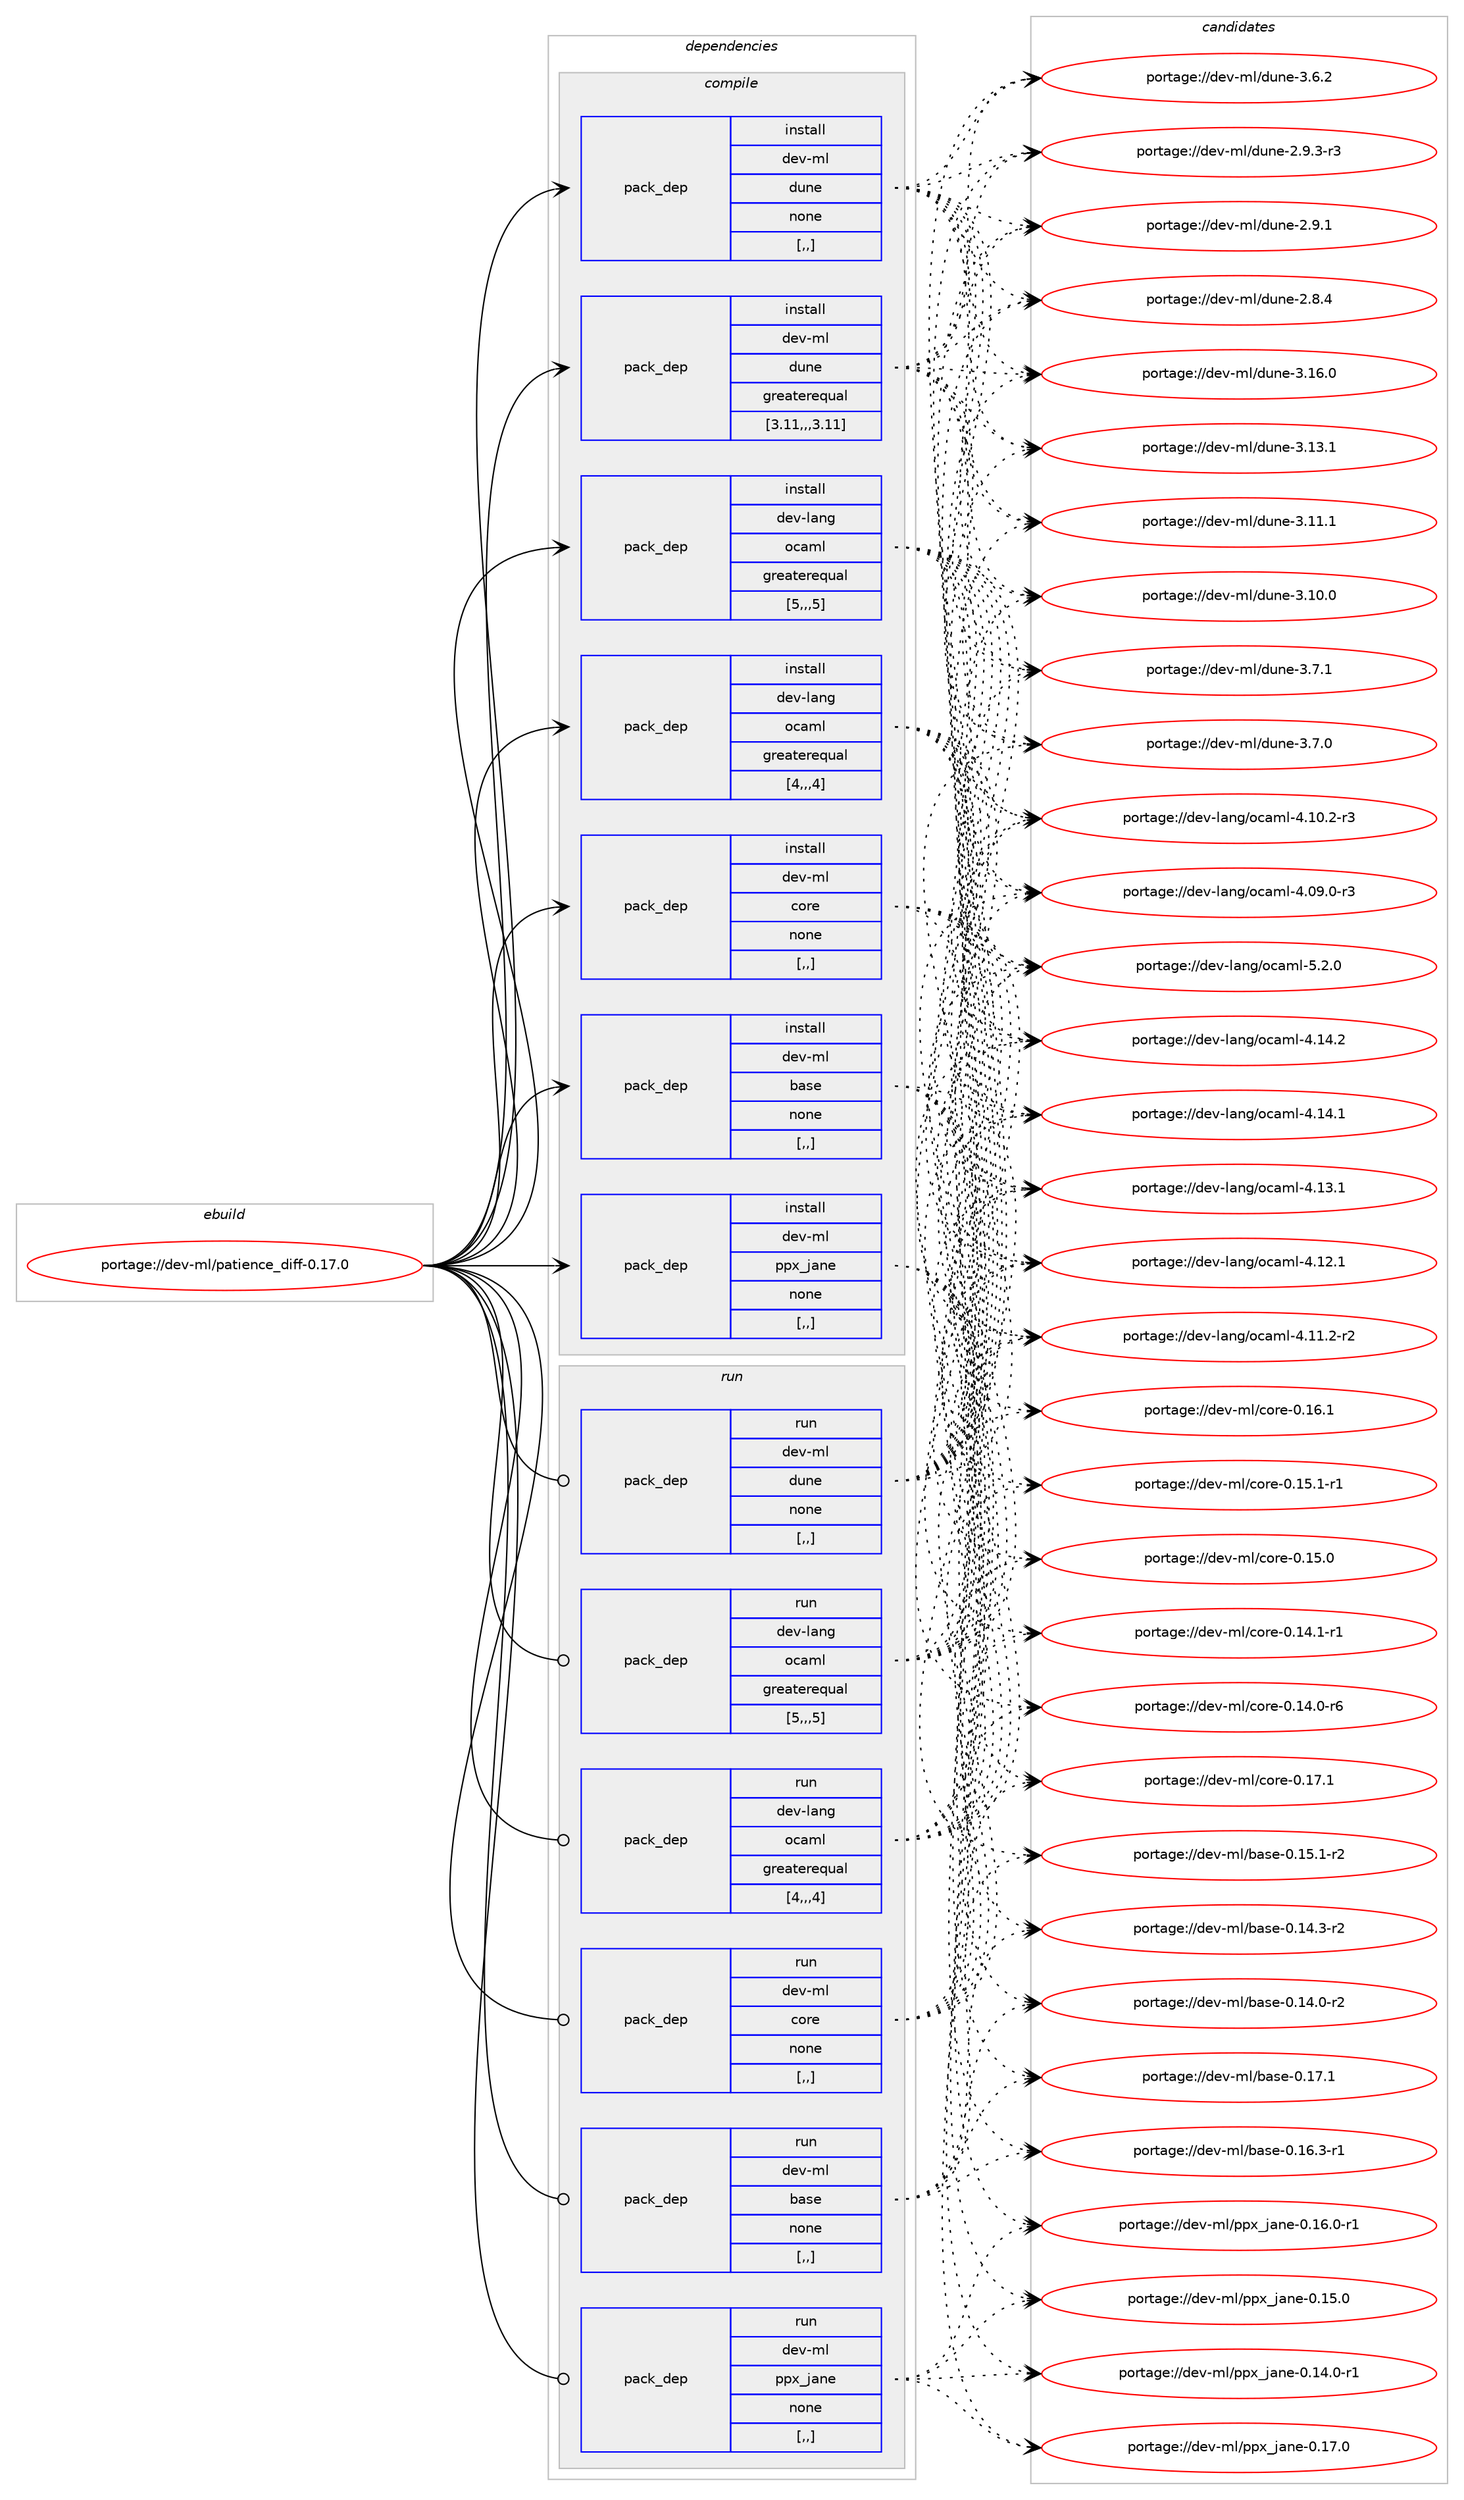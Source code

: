 digraph prolog {

# *************
# Graph options
# *************

newrank=true;
concentrate=true;
compound=true;
graph [rankdir=LR,fontname=Helvetica,fontsize=10,ranksep=1.5];#, ranksep=2.5, nodesep=0.2];
edge  [arrowhead=vee];
node  [fontname=Helvetica,fontsize=10];

# **********
# The ebuild
# **********

subgraph cluster_leftcol {
color=gray;
label=<<i>ebuild</i>>;
id [label="portage://dev-ml/patience_diff-0.17.0", color=red, width=4, href="../dev-ml/patience_diff-0.17.0.svg"];
}

# ****************
# The dependencies
# ****************

subgraph cluster_midcol {
color=gray;
label=<<i>dependencies</i>>;
subgraph cluster_compile {
fillcolor="#eeeeee";
style=filled;
label=<<i>compile</i>>;
subgraph pack90749 {
dependency121650 [label=<<TABLE BORDER="0" CELLBORDER="1" CELLSPACING="0" CELLPADDING="4" WIDTH="220"><TR><TD ROWSPAN="6" CELLPADDING="30">pack_dep</TD></TR><TR><TD WIDTH="110">install</TD></TR><TR><TD>dev-lang</TD></TR><TR><TD>ocaml</TD></TR><TR><TD>greaterequal</TD></TR><TR><TD>[4,,,4]</TD></TR></TABLE>>, shape=none, color=blue];
}
id:e -> dependency121650:w [weight=20,style="solid",arrowhead="vee"];
subgraph pack90750 {
dependency121651 [label=<<TABLE BORDER="0" CELLBORDER="1" CELLSPACING="0" CELLPADDING="4" WIDTH="220"><TR><TD ROWSPAN="6" CELLPADDING="30">pack_dep</TD></TR><TR><TD WIDTH="110">install</TD></TR><TR><TD>dev-lang</TD></TR><TR><TD>ocaml</TD></TR><TR><TD>greaterequal</TD></TR><TR><TD>[5,,,5]</TD></TR></TABLE>>, shape=none, color=blue];
}
id:e -> dependency121651:w [weight=20,style="solid",arrowhead="vee"];
subgraph pack90751 {
dependency121652 [label=<<TABLE BORDER="0" CELLBORDER="1" CELLSPACING="0" CELLPADDING="4" WIDTH="220"><TR><TD ROWSPAN="6" CELLPADDING="30">pack_dep</TD></TR><TR><TD WIDTH="110">install</TD></TR><TR><TD>dev-ml</TD></TR><TR><TD>base</TD></TR><TR><TD>none</TD></TR><TR><TD>[,,]</TD></TR></TABLE>>, shape=none, color=blue];
}
id:e -> dependency121652:w [weight=20,style="solid",arrowhead="vee"];
subgraph pack90752 {
dependency121653 [label=<<TABLE BORDER="0" CELLBORDER="1" CELLSPACING="0" CELLPADDING="4" WIDTH="220"><TR><TD ROWSPAN="6" CELLPADDING="30">pack_dep</TD></TR><TR><TD WIDTH="110">install</TD></TR><TR><TD>dev-ml</TD></TR><TR><TD>core</TD></TR><TR><TD>none</TD></TR><TR><TD>[,,]</TD></TR></TABLE>>, shape=none, color=blue];
}
id:e -> dependency121653:w [weight=20,style="solid",arrowhead="vee"];
subgraph pack90753 {
dependency121654 [label=<<TABLE BORDER="0" CELLBORDER="1" CELLSPACING="0" CELLPADDING="4" WIDTH="220"><TR><TD ROWSPAN="6" CELLPADDING="30">pack_dep</TD></TR><TR><TD WIDTH="110">install</TD></TR><TR><TD>dev-ml</TD></TR><TR><TD>dune</TD></TR><TR><TD>greaterequal</TD></TR><TR><TD>[3.11,,,3.11]</TD></TR></TABLE>>, shape=none, color=blue];
}
id:e -> dependency121654:w [weight=20,style="solid",arrowhead="vee"];
subgraph pack90754 {
dependency121655 [label=<<TABLE BORDER="0" CELLBORDER="1" CELLSPACING="0" CELLPADDING="4" WIDTH="220"><TR><TD ROWSPAN="6" CELLPADDING="30">pack_dep</TD></TR><TR><TD WIDTH="110">install</TD></TR><TR><TD>dev-ml</TD></TR><TR><TD>dune</TD></TR><TR><TD>none</TD></TR><TR><TD>[,,]</TD></TR></TABLE>>, shape=none, color=blue];
}
id:e -> dependency121655:w [weight=20,style="solid",arrowhead="vee"];
subgraph pack90755 {
dependency121656 [label=<<TABLE BORDER="0" CELLBORDER="1" CELLSPACING="0" CELLPADDING="4" WIDTH="220"><TR><TD ROWSPAN="6" CELLPADDING="30">pack_dep</TD></TR><TR><TD WIDTH="110">install</TD></TR><TR><TD>dev-ml</TD></TR><TR><TD>ppx_jane</TD></TR><TR><TD>none</TD></TR><TR><TD>[,,]</TD></TR></TABLE>>, shape=none, color=blue];
}
id:e -> dependency121656:w [weight=20,style="solid",arrowhead="vee"];
}
subgraph cluster_compileandrun {
fillcolor="#eeeeee";
style=filled;
label=<<i>compile and run</i>>;
}
subgraph cluster_run {
fillcolor="#eeeeee";
style=filled;
label=<<i>run</i>>;
subgraph pack90756 {
dependency121657 [label=<<TABLE BORDER="0" CELLBORDER="1" CELLSPACING="0" CELLPADDING="4" WIDTH="220"><TR><TD ROWSPAN="6" CELLPADDING="30">pack_dep</TD></TR><TR><TD WIDTH="110">run</TD></TR><TR><TD>dev-lang</TD></TR><TR><TD>ocaml</TD></TR><TR><TD>greaterequal</TD></TR><TR><TD>[4,,,4]</TD></TR></TABLE>>, shape=none, color=blue];
}
id:e -> dependency121657:w [weight=20,style="solid",arrowhead="odot"];
subgraph pack90757 {
dependency121658 [label=<<TABLE BORDER="0" CELLBORDER="1" CELLSPACING="0" CELLPADDING="4" WIDTH="220"><TR><TD ROWSPAN="6" CELLPADDING="30">pack_dep</TD></TR><TR><TD WIDTH="110">run</TD></TR><TR><TD>dev-lang</TD></TR><TR><TD>ocaml</TD></TR><TR><TD>greaterequal</TD></TR><TR><TD>[5,,,5]</TD></TR></TABLE>>, shape=none, color=blue];
}
id:e -> dependency121658:w [weight=20,style="solid",arrowhead="odot"];
subgraph pack90758 {
dependency121659 [label=<<TABLE BORDER="0" CELLBORDER="1" CELLSPACING="0" CELLPADDING="4" WIDTH="220"><TR><TD ROWSPAN="6" CELLPADDING="30">pack_dep</TD></TR><TR><TD WIDTH="110">run</TD></TR><TR><TD>dev-ml</TD></TR><TR><TD>base</TD></TR><TR><TD>none</TD></TR><TR><TD>[,,]</TD></TR></TABLE>>, shape=none, color=blue];
}
id:e -> dependency121659:w [weight=20,style="solid",arrowhead="odot"];
subgraph pack90759 {
dependency121660 [label=<<TABLE BORDER="0" CELLBORDER="1" CELLSPACING="0" CELLPADDING="4" WIDTH="220"><TR><TD ROWSPAN="6" CELLPADDING="30">pack_dep</TD></TR><TR><TD WIDTH="110">run</TD></TR><TR><TD>dev-ml</TD></TR><TR><TD>core</TD></TR><TR><TD>none</TD></TR><TR><TD>[,,]</TD></TR></TABLE>>, shape=none, color=blue];
}
id:e -> dependency121660:w [weight=20,style="solid",arrowhead="odot"];
subgraph pack90760 {
dependency121661 [label=<<TABLE BORDER="0" CELLBORDER="1" CELLSPACING="0" CELLPADDING="4" WIDTH="220"><TR><TD ROWSPAN="6" CELLPADDING="30">pack_dep</TD></TR><TR><TD WIDTH="110">run</TD></TR><TR><TD>dev-ml</TD></TR><TR><TD>dune</TD></TR><TR><TD>none</TD></TR><TR><TD>[,,]</TD></TR></TABLE>>, shape=none, color=blue];
}
id:e -> dependency121661:w [weight=20,style="solid",arrowhead="odot"];
subgraph pack90761 {
dependency121662 [label=<<TABLE BORDER="0" CELLBORDER="1" CELLSPACING="0" CELLPADDING="4" WIDTH="220"><TR><TD ROWSPAN="6" CELLPADDING="30">pack_dep</TD></TR><TR><TD WIDTH="110">run</TD></TR><TR><TD>dev-ml</TD></TR><TR><TD>ppx_jane</TD></TR><TR><TD>none</TD></TR><TR><TD>[,,]</TD></TR></TABLE>>, shape=none, color=blue];
}
id:e -> dependency121662:w [weight=20,style="solid",arrowhead="odot"];
}
}

# **************
# The candidates
# **************

subgraph cluster_choices {
rank=same;
color=gray;
label=<<i>candidates</i>>;

subgraph choice90749 {
color=black;
nodesep=1;
choice1001011184510897110103471119997109108455346504648 [label="portage://dev-lang/ocaml-5.2.0", color=red, width=4,href="../dev-lang/ocaml-5.2.0.svg"];
choice100101118451089711010347111999710910845524649524650 [label="portage://dev-lang/ocaml-4.14.2", color=red, width=4,href="../dev-lang/ocaml-4.14.2.svg"];
choice100101118451089711010347111999710910845524649524649 [label="portage://dev-lang/ocaml-4.14.1", color=red, width=4,href="../dev-lang/ocaml-4.14.1.svg"];
choice100101118451089711010347111999710910845524649514649 [label="portage://dev-lang/ocaml-4.13.1", color=red, width=4,href="../dev-lang/ocaml-4.13.1.svg"];
choice100101118451089711010347111999710910845524649504649 [label="portage://dev-lang/ocaml-4.12.1", color=red, width=4,href="../dev-lang/ocaml-4.12.1.svg"];
choice1001011184510897110103471119997109108455246494946504511450 [label="portage://dev-lang/ocaml-4.11.2-r2", color=red, width=4,href="../dev-lang/ocaml-4.11.2-r2.svg"];
choice1001011184510897110103471119997109108455246494846504511451 [label="portage://dev-lang/ocaml-4.10.2-r3", color=red, width=4,href="../dev-lang/ocaml-4.10.2-r3.svg"];
choice1001011184510897110103471119997109108455246485746484511451 [label="portage://dev-lang/ocaml-4.09.0-r3", color=red, width=4,href="../dev-lang/ocaml-4.09.0-r3.svg"];
dependency121650:e -> choice1001011184510897110103471119997109108455346504648:w [style=dotted,weight="100"];
dependency121650:e -> choice100101118451089711010347111999710910845524649524650:w [style=dotted,weight="100"];
dependency121650:e -> choice100101118451089711010347111999710910845524649524649:w [style=dotted,weight="100"];
dependency121650:e -> choice100101118451089711010347111999710910845524649514649:w [style=dotted,weight="100"];
dependency121650:e -> choice100101118451089711010347111999710910845524649504649:w [style=dotted,weight="100"];
dependency121650:e -> choice1001011184510897110103471119997109108455246494946504511450:w [style=dotted,weight="100"];
dependency121650:e -> choice1001011184510897110103471119997109108455246494846504511451:w [style=dotted,weight="100"];
dependency121650:e -> choice1001011184510897110103471119997109108455246485746484511451:w [style=dotted,weight="100"];
}
subgraph choice90750 {
color=black;
nodesep=1;
choice1001011184510897110103471119997109108455346504648 [label="portage://dev-lang/ocaml-5.2.0", color=red, width=4,href="../dev-lang/ocaml-5.2.0.svg"];
choice100101118451089711010347111999710910845524649524650 [label="portage://dev-lang/ocaml-4.14.2", color=red, width=4,href="../dev-lang/ocaml-4.14.2.svg"];
choice100101118451089711010347111999710910845524649524649 [label="portage://dev-lang/ocaml-4.14.1", color=red, width=4,href="../dev-lang/ocaml-4.14.1.svg"];
choice100101118451089711010347111999710910845524649514649 [label="portage://dev-lang/ocaml-4.13.1", color=red, width=4,href="../dev-lang/ocaml-4.13.1.svg"];
choice100101118451089711010347111999710910845524649504649 [label="portage://dev-lang/ocaml-4.12.1", color=red, width=4,href="../dev-lang/ocaml-4.12.1.svg"];
choice1001011184510897110103471119997109108455246494946504511450 [label="portage://dev-lang/ocaml-4.11.2-r2", color=red, width=4,href="../dev-lang/ocaml-4.11.2-r2.svg"];
choice1001011184510897110103471119997109108455246494846504511451 [label="portage://dev-lang/ocaml-4.10.2-r3", color=red, width=4,href="../dev-lang/ocaml-4.10.2-r3.svg"];
choice1001011184510897110103471119997109108455246485746484511451 [label="portage://dev-lang/ocaml-4.09.0-r3", color=red, width=4,href="../dev-lang/ocaml-4.09.0-r3.svg"];
dependency121651:e -> choice1001011184510897110103471119997109108455346504648:w [style=dotted,weight="100"];
dependency121651:e -> choice100101118451089711010347111999710910845524649524650:w [style=dotted,weight="100"];
dependency121651:e -> choice100101118451089711010347111999710910845524649524649:w [style=dotted,weight="100"];
dependency121651:e -> choice100101118451089711010347111999710910845524649514649:w [style=dotted,weight="100"];
dependency121651:e -> choice100101118451089711010347111999710910845524649504649:w [style=dotted,weight="100"];
dependency121651:e -> choice1001011184510897110103471119997109108455246494946504511450:w [style=dotted,weight="100"];
dependency121651:e -> choice1001011184510897110103471119997109108455246494846504511451:w [style=dotted,weight="100"];
dependency121651:e -> choice1001011184510897110103471119997109108455246485746484511451:w [style=dotted,weight="100"];
}
subgraph choice90751 {
color=black;
nodesep=1;
choice1001011184510910847989711510145484649554649 [label="portage://dev-ml/base-0.17.1", color=red, width=4,href="../dev-ml/base-0.17.1.svg"];
choice10010111845109108479897115101454846495446514511449 [label="portage://dev-ml/base-0.16.3-r1", color=red, width=4,href="../dev-ml/base-0.16.3-r1.svg"];
choice10010111845109108479897115101454846495346494511450 [label="portage://dev-ml/base-0.15.1-r2", color=red, width=4,href="../dev-ml/base-0.15.1-r2.svg"];
choice10010111845109108479897115101454846495246514511450 [label="portage://dev-ml/base-0.14.3-r2", color=red, width=4,href="../dev-ml/base-0.14.3-r2.svg"];
choice10010111845109108479897115101454846495246484511450 [label="portage://dev-ml/base-0.14.0-r2", color=red, width=4,href="../dev-ml/base-0.14.0-r2.svg"];
dependency121652:e -> choice1001011184510910847989711510145484649554649:w [style=dotted,weight="100"];
dependency121652:e -> choice10010111845109108479897115101454846495446514511449:w [style=dotted,weight="100"];
dependency121652:e -> choice10010111845109108479897115101454846495346494511450:w [style=dotted,weight="100"];
dependency121652:e -> choice10010111845109108479897115101454846495246514511450:w [style=dotted,weight="100"];
dependency121652:e -> choice10010111845109108479897115101454846495246484511450:w [style=dotted,weight="100"];
}
subgraph choice90752 {
color=black;
nodesep=1;
choice10010111845109108479911111410145484649554649 [label="portage://dev-ml/core-0.17.1", color=red, width=4,href="../dev-ml/core-0.17.1.svg"];
choice10010111845109108479911111410145484649544649 [label="portage://dev-ml/core-0.16.1", color=red, width=4,href="../dev-ml/core-0.16.1.svg"];
choice100101118451091084799111114101454846495346494511449 [label="portage://dev-ml/core-0.15.1-r1", color=red, width=4,href="../dev-ml/core-0.15.1-r1.svg"];
choice10010111845109108479911111410145484649534648 [label="portage://dev-ml/core-0.15.0", color=red, width=4,href="../dev-ml/core-0.15.0.svg"];
choice100101118451091084799111114101454846495246494511449 [label="portage://dev-ml/core-0.14.1-r1", color=red, width=4,href="../dev-ml/core-0.14.1-r1.svg"];
choice100101118451091084799111114101454846495246484511454 [label="portage://dev-ml/core-0.14.0-r6", color=red, width=4,href="../dev-ml/core-0.14.0-r6.svg"];
dependency121653:e -> choice10010111845109108479911111410145484649554649:w [style=dotted,weight="100"];
dependency121653:e -> choice10010111845109108479911111410145484649544649:w [style=dotted,weight="100"];
dependency121653:e -> choice100101118451091084799111114101454846495346494511449:w [style=dotted,weight="100"];
dependency121653:e -> choice10010111845109108479911111410145484649534648:w [style=dotted,weight="100"];
dependency121653:e -> choice100101118451091084799111114101454846495246494511449:w [style=dotted,weight="100"];
dependency121653:e -> choice100101118451091084799111114101454846495246484511454:w [style=dotted,weight="100"];
}
subgraph choice90753 {
color=black;
nodesep=1;
choice100101118451091084710011711010145514649544648 [label="portage://dev-ml/dune-3.16.0", color=red, width=4,href="../dev-ml/dune-3.16.0.svg"];
choice100101118451091084710011711010145514649514649 [label="portage://dev-ml/dune-3.13.1", color=red, width=4,href="../dev-ml/dune-3.13.1.svg"];
choice100101118451091084710011711010145514649494649 [label="portage://dev-ml/dune-3.11.1", color=red, width=4,href="../dev-ml/dune-3.11.1.svg"];
choice100101118451091084710011711010145514649484648 [label="portage://dev-ml/dune-3.10.0", color=red, width=4,href="../dev-ml/dune-3.10.0.svg"];
choice1001011184510910847100117110101455146554649 [label="portage://dev-ml/dune-3.7.1", color=red, width=4,href="../dev-ml/dune-3.7.1.svg"];
choice1001011184510910847100117110101455146554648 [label="portage://dev-ml/dune-3.7.0", color=red, width=4,href="../dev-ml/dune-3.7.0.svg"];
choice1001011184510910847100117110101455146544650 [label="portage://dev-ml/dune-3.6.2", color=red, width=4,href="../dev-ml/dune-3.6.2.svg"];
choice10010111845109108471001171101014550465746514511451 [label="portage://dev-ml/dune-2.9.3-r3", color=red, width=4,href="../dev-ml/dune-2.9.3-r3.svg"];
choice1001011184510910847100117110101455046574649 [label="portage://dev-ml/dune-2.9.1", color=red, width=4,href="../dev-ml/dune-2.9.1.svg"];
choice1001011184510910847100117110101455046564652 [label="portage://dev-ml/dune-2.8.4", color=red, width=4,href="../dev-ml/dune-2.8.4.svg"];
dependency121654:e -> choice100101118451091084710011711010145514649544648:w [style=dotted,weight="100"];
dependency121654:e -> choice100101118451091084710011711010145514649514649:w [style=dotted,weight="100"];
dependency121654:e -> choice100101118451091084710011711010145514649494649:w [style=dotted,weight="100"];
dependency121654:e -> choice100101118451091084710011711010145514649484648:w [style=dotted,weight="100"];
dependency121654:e -> choice1001011184510910847100117110101455146554649:w [style=dotted,weight="100"];
dependency121654:e -> choice1001011184510910847100117110101455146554648:w [style=dotted,weight="100"];
dependency121654:e -> choice1001011184510910847100117110101455146544650:w [style=dotted,weight="100"];
dependency121654:e -> choice10010111845109108471001171101014550465746514511451:w [style=dotted,weight="100"];
dependency121654:e -> choice1001011184510910847100117110101455046574649:w [style=dotted,weight="100"];
dependency121654:e -> choice1001011184510910847100117110101455046564652:w [style=dotted,weight="100"];
}
subgraph choice90754 {
color=black;
nodesep=1;
choice100101118451091084710011711010145514649544648 [label="portage://dev-ml/dune-3.16.0", color=red, width=4,href="../dev-ml/dune-3.16.0.svg"];
choice100101118451091084710011711010145514649514649 [label="portage://dev-ml/dune-3.13.1", color=red, width=4,href="../dev-ml/dune-3.13.1.svg"];
choice100101118451091084710011711010145514649494649 [label="portage://dev-ml/dune-3.11.1", color=red, width=4,href="../dev-ml/dune-3.11.1.svg"];
choice100101118451091084710011711010145514649484648 [label="portage://dev-ml/dune-3.10.0", color=red, width=4,href="../dev-ml/dune-3.10.0.svg"];
choice1001011184510910847100117110101455146554649 [label="portage://dev-ml/dune-3.7.1", color=red, width=4,href="../dev-ml/dune-3.7.1.svg"];
choice1001011184510910847100117110101455146554648 [label="portage://dev-ml/dune-3.7.0", color=red, width=4,href="../dev-ml/dune-3.7.0.svg"];
choice1001011184510910847100117110101455146544650 [label="portage://dev-ml/dune-3.6.2", color=red, width=4,href="../dev-ml/dune-3.6.2.svg"];
choice10010111845109108471001171101014550465746514511451 [label="portage://dev-ml/dune-2.9.3-r3", color=red, width=4,href="../dev-ml/dune-2.9.3-r3.svg"];
choice1001011184510910847100117110101455046574649 [label="portage://dev-ml/dune-2.9.1", color=red, width=4,href="../dev-ml/dune-2.9.1.svg"];
choice1001011184510910847100117110101455046564652 [label="portage://dev-ml/dune-2.8.4", color=red, width=4,href="../dev-ml/dune-2.8.4.svg"];
dependency121655:e -> choice100101118451091084710011711010145514649544648:w [style=dotted,weight="100"];
dependency121655:e -> choice100101118451091084710011711010145514649514649:w [style=dotted,weight="100"];
dependency121655:e -> choice100101118451091084710011711010145514649494649:w [style=dotted,weight="100"];
dependency121655:e -> choice100101118451091084710011711010145514649484648:w [style=dotted,weight="100"];
dependency121655:e -> choice1001011184510910847100117110101455146554649:w [style=dotted,weight="100"];
dependency121655:e -> choice1001011184510910847100117110101455146554648:w [style=dotted,weight="100"];
dependency121655:e -> choice1001011184510910847100117110101455146544650:w [style=dotted,weight="100"];
dependency121655:e -> choice10010111845109108471001171101014550465746514511451:w [style=dotted,weight="100"];
dependency121655:e -> choice1001011184510910847100117110101455046574649:w [style=dotted,weight="100"];
dependency121655:e -> choice1001011184510910847100117110101455046564652:w [style=dotted,weight="100"];
}
subgraph choice90755 {
color=black;
nodesep=1;
choice1001011184510910847112112120951069711010145484649554648 [label="portage://dev-ml/ppx_jane-0.17.0", color=red, width=4,href="../dev-ml/ppx_jane-0.17.0.svg"];
choice10010111845109108471121121209510697110101454846495446484511449 [label="portage://dev-ml/ppx_jane-0.16.0-r1", color=red, width=4,href="../dev-ml/ppx_jane-0.16.0-r1.svg"];
choice1001011184510910847112112120951069711010145484649534648 [label="portage://dev-ml/ppx_jane-0.15.0", color=red, width=4,href="../dev-ml/ppx_jane-0.15.0.svg"];
choice10010111845109108471121121209510697110101454846495246484511449 [label="portage://dev-ml/ppx_jane-0.14.0-r1", color=red, width=4,href="../dev-ml/ppx_jane-0.14.0-r1.svg"];
dependency121656:e -> choice1001011184510910847112112120951069711010145484649554648:w [style=dotted,weight="100"];
dependency121656:e -> choice10010111845109108471121121209510697110101454846495446484511449:w [style=dotted,weight="100"];
dependency121656:e -> choice1001011184510910847112112120951069711010145484649534648:w [style=dotted,weight="100"];
dependency121656:e -> choice10010111845109108471121121209510697110101454846495246484511449:w [style=dotted,weight="100"];
}
subgraph choice90756 {
color=black;
nodesep=1;
choice1001011184510897110103471119997109108455346504648 [label="portage://dev-lang/ocaml-5.2.0", color=red, width=4,href="../dev-lang/ocaml-5.2.0.svg"];
choice100101118451089711010347111999710910845524649524650 [label="portage://dev-lang/ocaml-4.14.2", color=red, width=4,href="../dev-lang/ocaml-4.14.2.svg"];
choice100101118451089711010347111999710910845524649524649 [label="portage://dev-lang/ocaml-4.14.1", color=red, width=4,href="../dev-lang/ocaml-4.14.1.svg"];
choice100101118451089711010347111999710910845524649514649 [label="portage://dev-lang/ocaml-4.13.1", color=red, width=4,href="../dev-lang/ocaml-4.13.1.svg"];
choice100101118451089711010347111999710910845524649504649 [label="portage://dev-lang/ocaml-4.12.1", color=red, width=4,href="../dev-lang/ocaml-4.12.1.svg"];
choice1001011184510897110103471119997109108455246494946504511450 [label="portage://dev-lang/ocaml-4.11.2-r2", color=red, width=4,href="../dev-lang/ocaml-4.11.2-r2.svg"];
choice1001011184510897110103471119997109108455246494846504511451 [label="portage://dev-lang/ocaml-4.10.2-r3", color=red, width=4,href="../dev-lang/ocaml-4.10.2-r3.svg"];
choice1001011184510897110103471119997109108455246485746484511451 [label="portage://dev-lang/ocaml-4.09.0-r3", color=red, width=4,href="../dev-lang/ocaml-4.09.0-r3.svg"];
dependency121657:e -> choice1001011184510897110103471119997109108455346504648:w [style=dotted,weight="100"];
dependency121657:e -> choice100101118451089711010347111999710910845524649524650:w [style=dotted,weight="100"];
dependency121657:e -> choice100101118451089711010347111999710910845524649524649:w [style=dotted,weight="100"];
dependency121657:e -> choice100101118451089711010347111999710910845524649514649:w [style=dotted,weight="100"];
dependency121657:e -> choice100101118451089711010347111999710910845524649504649:w [style=dotted,weight="100"];
dependency121657:e -> choice1001011184510897110103471119997109108455246494946504511450:w [style=dotted,weight="100"];
dependency121657:e -> choice1001011184510897110103471119997109108455246494846504511451:w [style=dotted,weight="100"];
dependency121657:e -> choice1001011184510897110103471119997109108455246485746484511451:w [style=dotted,weight="100"];
}
subgraph choice90757 {
color=black;
nodesep=1;
choice1001011184510897110103471119997109108455346504648 [label="portage://dev-lang/ocaml-5.2.0", color=red, width=4,href="../dev-lang/ocaml-5.2.0.svg"];
choice100101118451089711010347111999710910845524649524650 [label="portage://dev-lang/ocaml-4.14.2", color=red, width=4,href="../dev-lang/ocaml-4.14.2.svg"];
choice100101118451089711010347111999710910845524649524649 [label="portage://dev-lang/ocaml-4.14.1", color=red, width=4,href="../dev-lang/ocaml-4.14.1.svg"];
choice100101118451089711010347111999710910845524649514649 [label="portage://dev-lang/ocaml-4.13.1", color=red, width=4,href="../dev-lang/ocaml-4.13.1.svg"];
choice100101118451089711010347111999710910845524649504649 [label="portage://dev-lang/ocaml-4.12.1", color=red, width=4,href="../dev-lang/ocaml-4.12.1.svg"];
choice1001011184510897110103471119997109108455246494946504511450 [label="portage://dev-lang/ocaml-4.11.2-r2", color=red, width=4,href="../dev-lang/ocaml-4.11.2-r2.svg"];
choice1001011184510897110103471119997109108455246494846504511451 [label="portage://dev-lang/ocaml-4.10.2-r3", color=red, width=4,href="../dev-lang/ocaml-4.10.2-r3.svg"];
choice1001011184510897110103471119997109108455246485746484511451 [label="portage://dev-lang/ocaml-4.09.0-r3", color=red, width=4,href="../dev-lang/ocaml-4.09.0-r3.svg"];
dependency121658:e -> choice1001011184510897110103471119997109108455346504648:w [style=dotted,weight="100"];
dependency121658:e -> choice100101118451089711010347111999710910845524649524650:w [style=dotted,weight="100"];
dependency121658:e -> choice100101118451089711010347111999710910845524649524649:w [style=dotted,weight="100"];
dependency121658:e -> choice100101118451089711010347111999710910845524649514649:w [style=dotted,weight="100"];
dependency121658:e -> choice100101118451089711010347111999710910845524649504649:w [style=dotted,weight="100"];
dependency121658:e -> choice1001011184510897110103471119997109108455246494946504511450:w [style=dotted,weight="100"];
dependency121658:e -> choice1001011184510897110103471119997109108455246494846504511451:w [style=dotted,weight="100"];
dependency121658:e -> choice1001011184510897110103471119997109108455246485746484511451:w [style=dotted,weight="100"];
}
subgraph choice90758 {
color=black;
nodesep=1;
choice1001011184510910847989711510145484649554649 [label="portage://dev-ml/base-0.17.1", color=red, width=4,href="../dev-ml/base-0.17.1.svg"];
choice10010111845109108479897115101454846495446514511449 [label="portage://dev-ml/base-0.16.3-r1", color=red, width=4,href="../dev-ml/base-0.16.3-r1.svg"];
choice10010111845109108479897115101454846495346494511450 [label="portage://dev-ml/base-0.15.1-r2", color=red, width=4,href="../dev-ml/base-0.15.1-r2.svg"];
choice10010111845109108479897115101454846495246514511450 [label="portage://dev-ml/base-0.14.3-r2", color=red, width=4,href="../dev-ml/base-0.14.3-r2.svg"];
choice10010111845109108479897115101454846495246484511450 [label="portage://dev-ml/base-0.14.0-r2", color=red, width=4,href="../dev-ml/base-0.14.0-r2.svg"];
dependency121659:e -> choice1001011184510910847989711510145484649554649:w [style=dotted,weight="100"];
dependency121659:e -> choice10010111845109108479897115101454846495446514511449:w [style=dotted,weight="100"];
dependency121659:e -> choice10010111845109108479897115101454846495346494511450:w [style=dotted,weight="100"];
dependency121659:e -> choice10010111845109108479897115101454846495246514511450:w [style=dotted,weight="100"];
dependency121659:e -> choice10010111845109108479897115101454846495246484511450:w [style=dotted,weight="100"];
}
subgraph choice90759 {
color=black;
nodesep=1;
choice10010111845109108479911111410145484649554649 [label="portage://dev-ml/core-0.17.1", color=red, width=4,href="../dev-ml/core-0.17.1.svg"];
choice10010111845109108479911111410145484649544649 [label="portage://dev-ml/core-0.16.1", color=red, width=4,href="../dev-ml/core-0.16.1.svg"];
choice100101118451091084799111114101454846495346494511449 [label="portage://dev-ml/core-0.15.1-r1", color=red, width=4,href="../dev-ml/core-0.15.1-r1.svg"];
choice10010111845109108479911111410145484649534648 [label="portage://dev-ml/core-0.15.0", color=red, width=4,href="../dev-ml/core-0.15.0.svg"];
choice100101118451091084799111114101454846495246494511449 [label="portage://dev-ml/core-0.14.1-r1", color=red, width=4,href="../dev-ml/core-0.14.1-r1.svg"];
choice100101118451091084799111114101454846495246484511454 [label="portage://dev-ml/core-0.14.0-r6", color=red, width=4,href="../dev-ml/core-0.14.0-r6.svg"];
dependency121660:e -> choice10010111845109108479911111410145484649554649:w [style=dotted,weight="100"];
dependency121660:e -> choice10010111845109108479911111410145484649544649:w [style=dotted,weight="100"];
dependency121660:e -> choice100101118451091084799111114101454846495346494511449:w [style=dotted,weight="100"];
dependency121660:e -> choice10010111845109108479911111410145484649534648:w [style=dotted,weight="100"];
dependency121660:e -> choice100101118451091084799111114101454846495246494511449:w [style=dotted,weight="100"];
dependency121660:e -> choice100101118451091084799111114101454846495246484511454:w [style=dotted,weight="100"];
}
subgraph choice90760 {
color=black;
nodesep=1;
choice100101118451091084710011711010145514649544648 [label="portage://dev-ml/dune-3.16.0", color=red, width=4,href="../dev-ml/dune-3.16.0.svg"];
choice100101118451091084710011711010145514649514649 [label="portage://dev-ml/dune-3.13.1", color=red, width=4,href="../dev-ml/dune-3.13.1.svg"];
choice100101118451091084710011711010145514649494649 [label="portage://dev-ml/dune-3.11.1", color=red, width=4,href="../dev-ml/dune-3.11.1.svg"];
choice100101118451091084710011711010145514649484648 [label="portage://dev-ml/dune-3.10.0", color=red, width=4,href="../dev-ml/dune-3.10.0.svg"];
choice1001011184510910847100117110101455146554649 [label="portage://dev-ml/dune-3.7.1", color=red, width=4,href="../dev-ml/dune-3.7.1.svg"];
choice1001011184510910847100117110101455146554648 [label="portage://dev-ml/dune-3.7.0", color=red, width=4,href="../dev-ml/dune-3.7.0.svg"];
choice1001011184510910847100117110101455146544650 [label="portage://dev-ml/dune-3.6.2", color=red, width=4,href="../dev-ml/dune-3.6.2.svg"];
choice10010111845109108471001171101014550465746514511451 [label="portage://dev-ml/dune-2.9.3-r3", color=red, width=4,href="../dev-ml/dune-2.9.3-r3.svg"];
choice1001011184510910847100117110101455046574649 [label="portage://dev-ml/dune-2.9.1", color=red, width=4,href="../dev-ml/dune-2.9.1.svg"];
choice1001011184510910847100117110101455046564652 [label="portage://dev-ml/dune-2.8.4", color=red, width=4,href="../dev-ml/dune-2.8.4.svg"];
dependency121661:e -> choice100101118451091084710011711010145514649544648:w [style=dotted,weight="100"];
dependency121661:e -> choice100101118451091084710011711010145514649514649:w [style=dotted,weight="100"];
dependency121661:e -> choice100101118451091084710011711010145514649494649:w [style=dotted,weight="100"];
dependency121661:e -> choice100101118451091084710011711010145514649484648:w [style=dotted,weight="100"];
dependency121661:e -> choice1001011184510910847100117110101455146554649:w [style=dotted,weight="100"];
dependency121661:e -> choice1001011184510910847100117110101455146554648:w [style=dotted,weight="100"];
dependency121661:e -> choice1001011184510910847100117110101455146544650:w [style=dotted,weight="100"];
dependency121661:e -> choice10010111845109108471001171101014550465746514511451:w [style=dotted,weight="100"];
dependency121661:e -> choice1001011184510910847100117110101455046574649:w [style=dotted,weight="100"];
dependency121661:e -> choice1001011184510910847100117110101455046564652:w [style=dotted,weight="100"];
}
subgraph choice90761 {
color=black;
nodesep=1;
choice1001011184510910847112112120951069711010145484649554648 [label="portage://dev-ml/ppx_jane-0.17.0", color=red, width=4,href="../dev-ml/ppx_jane-0.17.0.svg"];
choice10010111845109108471121121209510697110101454846495446484511449 [label="portage://dev-ml/ppx_jane-0.16.0-r1", color=red, width=4,href="../dev-ml/ppx_jane-0.16.0-r1.svg"];
choice1001011184510910847112112120951069711010145484649534648 [label="portage://dev-ml/ppx_jane-0.15.0", color=red, width=4,href="../dev-ml/ppx_jane-0.15.0.svg"];
choice10010111845109108471121121209510697110101454846495246484511449 [label="portage://dev-ml/ppx_jane-0.14.0-r1", color=red, width=4,href="../dev-ml/ppx_jane-0.14.0-r1.svg"];
dependency121662:e -> choice1001011184510910847112112120951069711010145484649554648:w [style=dotted,weight="100"];
dependency121662:e -> choice10010111845109108471121121209510697110101454846495446484511449:w [style=dotted,weight="100"];
dependency121662:e -> choice1001011184510910847112112120951069711010145484649534648:w [style=dotted,weight="100"];
dependency121662:e -> choice10010111845109108471121121209510697110101454846495246484511449:w [style=dotted,weight="100"];
}
}

}
